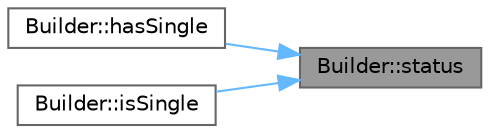 digraph "Builder::status"
{
 // LATEX_PDF_SIZE
  bgcolor="transparent";
  edge [fontname=Helvetica,fontsize=10,labelfontname=Helvetica,labelfontsize=10];
  node [fontname=Helvetica,fontsize=10,shape=box,height=0.2,width=0.4];
  rankdir="RL";
  Node1 [id="Node000001",label="Builder::status",height=0.2,width=0.4,color="gray40", fillcolor="grey60", style="filled", fontcolor="black",tooltip=" "];
  Node1 -> Node2 [id="edge1_Node000001_Node000002",dir="back",color="steelblue1",style="solid",tooltip=" "];
  Node2 [id="Node000002",label="Builder::hasSingle",height=0.2,width=0.4,color="grey40", fillcolor="white", style="filled",URL="$class_builder.html#af2826006206962d4bb411c054cd67be2",tooltip=" "];
  Node1 -> Node3 [id="edge2_Node000001_Node000003",dir="back",color="steelblue1",style="solid",tooltip=" "];
  Node3 [id="Node000003",label="Builder::isSingle",height=0.2,width=0.4,color="grey40", fillcolor="white", style="filled",URL="$class_builder.html#aa476b7d1fd2fe31882a3380769eb60a9",tooltip=" "];
}
